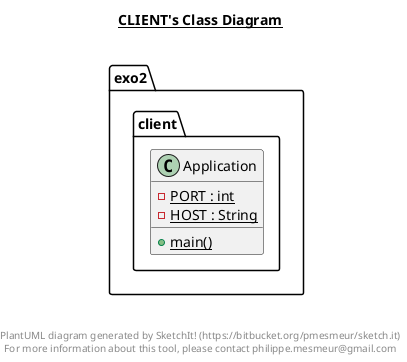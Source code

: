 @startuml

title __CLIENT's Class Diagram__\n

  package exo2.client {
    class Application {
        {static} - PORT : int
        {static} - HOST : String
        {static} + main()
    }
  }
  



right footer


PlantUML diagram generated by SketchIt! (https://bitbucket.org/pmesmeur/sketch.it)
For more information about this tool, please contact philippe.mesmeur@gmail.com
endfooter

@enduml
